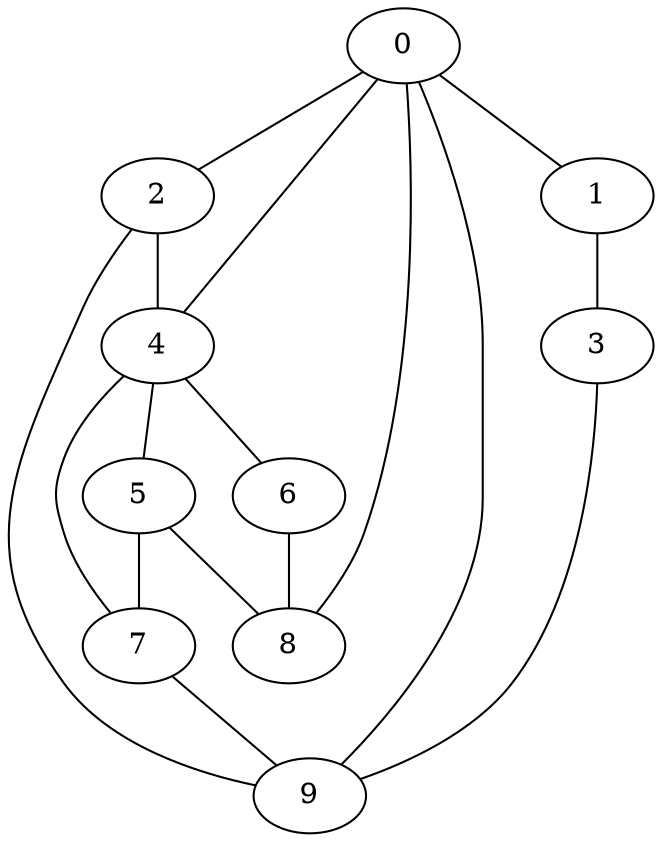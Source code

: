 
graph graphname {
    0 -- 1
0 -- 2
0 -- 4
0 -- 9
0 -- 8
1 -- 3
2 -- 4
2 -- 9
3 -- 9
4 -- 5
4 -- 6
4 -- 7
5 -- 8
5 -- 7
6 -- 8
7 -- 9

}
